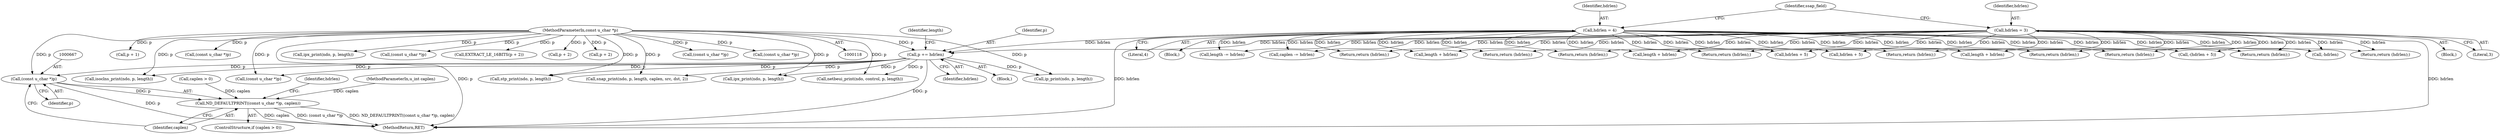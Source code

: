 digraph "0_tcpdump_1dcd10aceabbc03bf571ea32b892c522cbe923de_10@pointer" {
"1000666" [label="(Call,(const u_char *)p)"];
"1000327" [label="(Call,p += hdrlen)"];
"1000237" [label="(Call,hdrlen = 4)"];
"1000191" [label="(Call,hdrlen = 3)"];
"1000120" [label="(MethodParameterIn,const u_char *p)"];
"1000665" [label="(Call,ND_DEFAULTPRINT((const u_char *)p, caplen))"];
"1000327" [label="(Call,p += hdrlen)"];
"1000668" [label="(Identifier,p)"];
"1000661" [label="(ControlStructure,if (caplen > 0))"];
"1000195" [label="(Block,)"];
"1000640" [label="(Return,return (hdrlen);)"];
"1000237" [label="(Call,hdrlen = 4)"];
"1000669" [label="(Identifier,caplen)"];
"1000330" [label="(Call,length -= hdrlen)"];
"1000387" [label="(Return,return (hdrlen);)"];
"1000752" [label="(Call,-hdrlen)"];
"1000172" [label="(Call,p + 1)"];
"1000754" [label="(MethodReturn,RET)"];
"1000206" [label="(Call,(const u_char *)p)"];
"1000636" [label="(Call,(const u_char *)p)"];
"1000192" [label="(Identifier,hdrlen)"];
"1000351" [label="(Call,snap_print(ndo, p, length, caplen, src, dst, 2))"];
"1000239" [label="(Literal,4)"];
"1000257" [label="(Call,ipx_print(ndo, p, length))"];
"1000383" [label="(Call,stp_print(ndo, p, length))"];
"1000331" [label="(Identifier,length)"];
"1000406" [label="(Return,return (hdrlen);)"];
"1000458" [label="(Return,return (hdrlen);)"];
"1000222" [label="(Call,(const u_char *)p)"];
"1000230" [label="(Call,EXTRACT_LE_16BITS(p + 2))"];
"1000683" [label="(Return,return (hdrlen);)"];
"1000665" [label="(Call,ND_DEFAULTPRINT((const u_char *)p, caplen))"];
"1000367" [label="(Call,hdrlen + 5)"];
"1000122" [label="(MethodParameterIn,u_int caplen)"];
"1000429" [label="(Call,ipx_print(ndo, p, length))"];
"1000473" [label="(Call,isoclns_print(ndo, p, length))"];
"1000187" [label="(Block,)"];
"1000193" [label="(Literal,3)"];
"1000238" [label="(Identifier,hdrlen)"];
"1000433" [label="(Return,return (hdrlen);)"];
"1000620" [label="(Return,return (hdrlen);)"];
"1000333" [label="(Call,caplen -= hdrlen)"];
"1000605" [label="(Call,length + hdrlen)"];
"1000125" [label="(Block,)"];
"1000329" [label="(Identifier,hdrlen)"];
"1000178" [label="(Call,p + 2)"];
"1000231" [label="(Call,p + 2)"];
"1000662" [label="(Call,caplen > 0)"];
"1000120" [label="(MethodParameterIn,const u_char *p)"];
"1000328" [label="(Identifier,p)"];
"1000748" [label="(Call,length + hdrlen)"];
"1000719" [label="(Call,length + hdrlen)"];
"1000191" [label="(Call,hdrlen = 3)"];
"1000453" [label="(Call,netbeui_print(ndo, control, p, length))"];
"1000159" [label="(Call,(const u_char *)p)"];
"1000722" [label="(Return,return (hdrlen);)"];
"1000143" [label="(Call,(const u_char *)p)"];
"1000243" [label="(Identifier,ssap_field)"];
"1000684" [label="(Identifier,hdrlen)"];
"1000402" [label="(Call,ip_print(ndo, p, length))"];
"1000666" [label="(Call,(const u_char *)p)"];
"1000361" [label="(Call,-(hdrlen + 5))"];
"1000477" [label="(Return,return (hdrlen);)"];
"1000362" [label="(Call,hdrlen + 5)"];
"1000666" -> "1000665"  [label="AST: "];
"1000666" -> "1000668"  [label="CFG: "];
"1000667" -> "1000666"  [label="AST: "];
"1000668" -> "1000666"  [label="AST: "];
"1000669" -> "1000666"  [label="CFG: "];
"1000666" -> "1000754"  [label="DDG: p"];
"1000666" -> "1000665"  [label="DDG: p"];
"1000327" -> "1000666"  [label="DDG: p"];
"1000120" -> "1000666"  [label="DDG: p"];
"1000327" -> "1000125"  [label="AST: "];
"1000327" -> "1000329"  [label="CFG: "];
"1000328" -> "1000327"  [label="AST: "];
"1000329" -> "1000327"  [label="AST: "];
"1000331" -> "1000327"  [label="CFG: "];
"1000327" -> "1000754"  [label="DDG: p"];
"1000237" -> "1000327"  [label="DDG: hdrlen"];
"1000191" -> "1000327"  [label="DDG: hdrlen"];
"1000120" -> "1000327"  [label="DDG: p"];
"1000327" -> "1000351"  [label="DDG: p"];
"1000327" -> "1000383"  [label="DDG: p"];
"1000327" -> "1000402"  [label="DDG: p"];
"1000327" -> "1000429"  [label="DDG: p"];
"1000327" -> "1000453"  [label="DDG: p"];
"1000327" -> "1000473"  [label="DDG: p"];
"1000327" -> "1000636"  [label="DDG: p"];
"1000237" -> "1000195"  [label="AST: "];
"1000237" -> "1000239"  [label="CFG: "];
"1000238" -> "1000237"  [label="AST: "];
"1000239" -> "1000237"  [label="AST: "];
"1000243" -> "1000237"  [label="CFG: "];
"1000237" -> "1000754"  [label="DDG: hdrlen"];
"1000237" -> "1000330"  [label="DDG: hdrlen"];
"1000237" -> "1000333"  [label="DDG: hdrlen"];
"1000237" -> "1000361"  [label="DDG: hdrlen"];
"1000237" -> "1000362"  [label="DDG: hdrlen"];
"1000237" -> "1000367"  [label="DDG: hdrlen"];
"1000237" -> "1000387"  [label="DDG: hdrlen"];
"1000237" -> "1000406"  [label="DDG: hdrlen"];
"1000237" -> "1000433"  [label="DDG: hdrlen"];
"1000237" -> "1000458"  [label="DDG: hdrlen"];
"1000237" -> "1000477"  [label="DDG: hdrlen"];
"1000237" -> "1000605"  [label="DDG: hdrlen"];
"1000237" -> "1000620"  [label="DDG: hdrlen"];
"1000237" -> "1000640"  [label="DDG: hdrlen"];
"1000237" -> "1000683"  [label="DDG: hdrlen"];
"1000237" -> "1000719"  [label="DDG: hdrlen"];
"1000237" -> "1000722"  [label="DDG: hdrlen"];
"1000237" -> "1000748"  [label="DDG: hdrlen"];
"1000237" -> "1000752"  [label="DDG: hdrlen"];
"1000191" -> "1000187"  [label="AST: "];
"1000191" -> "1000193"  [label="CFG: "];
"1000192" -> "1000191"  [label="AST: "];
"1000193" -> "1000191"  [label="AST: "];
"1000243" -> "1000191"  [label="CFG: "];
"1000191" -> "1000754"  [label="DDG: hdrlen"];
"1000191" -> "1000330"  [label="DDG: hdrlen"];
"1000191" -> "1000333"  [label="DDG: hdrlen"];
"1000191" -> "1000361"  [label="DDG: hdrlen"];
"1000191" -> "1000362"  [label="DDG: hdrlen"];
"1000191" -> "1000367"  [label="DDG: hdrlen"];
"1000191" -> "1000387"  [label="DDG: hdrlen"];
"1000191" -> "1000406"  [label="DDG: hdrlen"];
"1000191" -> "1000433"  [label="DDG: hdrlen"];
"1000191" -> "1000458"  [label="DDG: hdrlen"];
"1000191" -> "1000477"  [label="DDG: hdrlen"];
"1000191" -> "1000605"  [label="DDG: hdrlen"];
"1000191" -> "1000620"  [label="DDG: hdrlen"];
"1000191" -> "1000640"  [label="DDG: hdrlen"];
"1000191" -> "1000683"  [label="DDG: hdrlen"];
"1000191" -> "1000719"  [label="DDG: hdrlen"];
"1000191" -> "1000722"  [label="DDG: hdrlen"];
"1000191" -> "1000748"  [label="DDG: hdrlen"];
"1000191" -> "1000752"  [label="DDG: hdrlen"];
"1000120" -> "1000118"  [label="AST: "];
"1000120" -> "1000754"  [label="DDG: p"];
"1000120" -> "1000143"  [label="DDG: p"];
"1000120" -> "1000159"  [label="DDG: p"];
"1000120" -> "1000172"  [label="DDG: p"];
"1000120" -> "1000178"  [label="DDG: p"];
"1000120" -> "1000206"  [label="DDG: p"];
"1000120" -> "1000222"  [label="DDG: p"];
"1000120" -> "1000230"  [label="DDG: p"];
"1000120" -> "1000231"  [label="DDG: p"];
"1000120" -> "1000257"  [label="DDG: p"];
"1000120" -> "1000351"  [label="DDG: p"];
"1000120" -> "1000383"  [label="DDG: p"];
"1000120" -> "1000402"  [label="DDG: p"];
"1000120" -> "1000429"  [label="DDG: p"];
"1000120" -> "1000453"  [label="DDG: p"];
"1000120" -> "1000473"  [label="DDG: p"];
"1000120" -> "1000636"  [label="DDG: p"];
"1000665" -> "1000661"  [label="AST: "];
"1000665" -> "1000669"  [label="CFG: "];
"1000669" -> "1000665"  [label="AST: "];
"1000684" -> "1000665"  [label="CFG: "];
"1000665" -> "1000754"  [label="DDG: (const u_char *)p"];
"1000665" -> "1000754"  [label="DDG: ND_DEFAULTPRINT((const u_char *)p, caplen)"];
"1000665" -> "1000754"  [label="DDG: caplen"];
"1000662" -> "1000665"  [label="DDG: caplen"];
"1000122" -> "1000665"  [label="DDG: caplen"];
}
